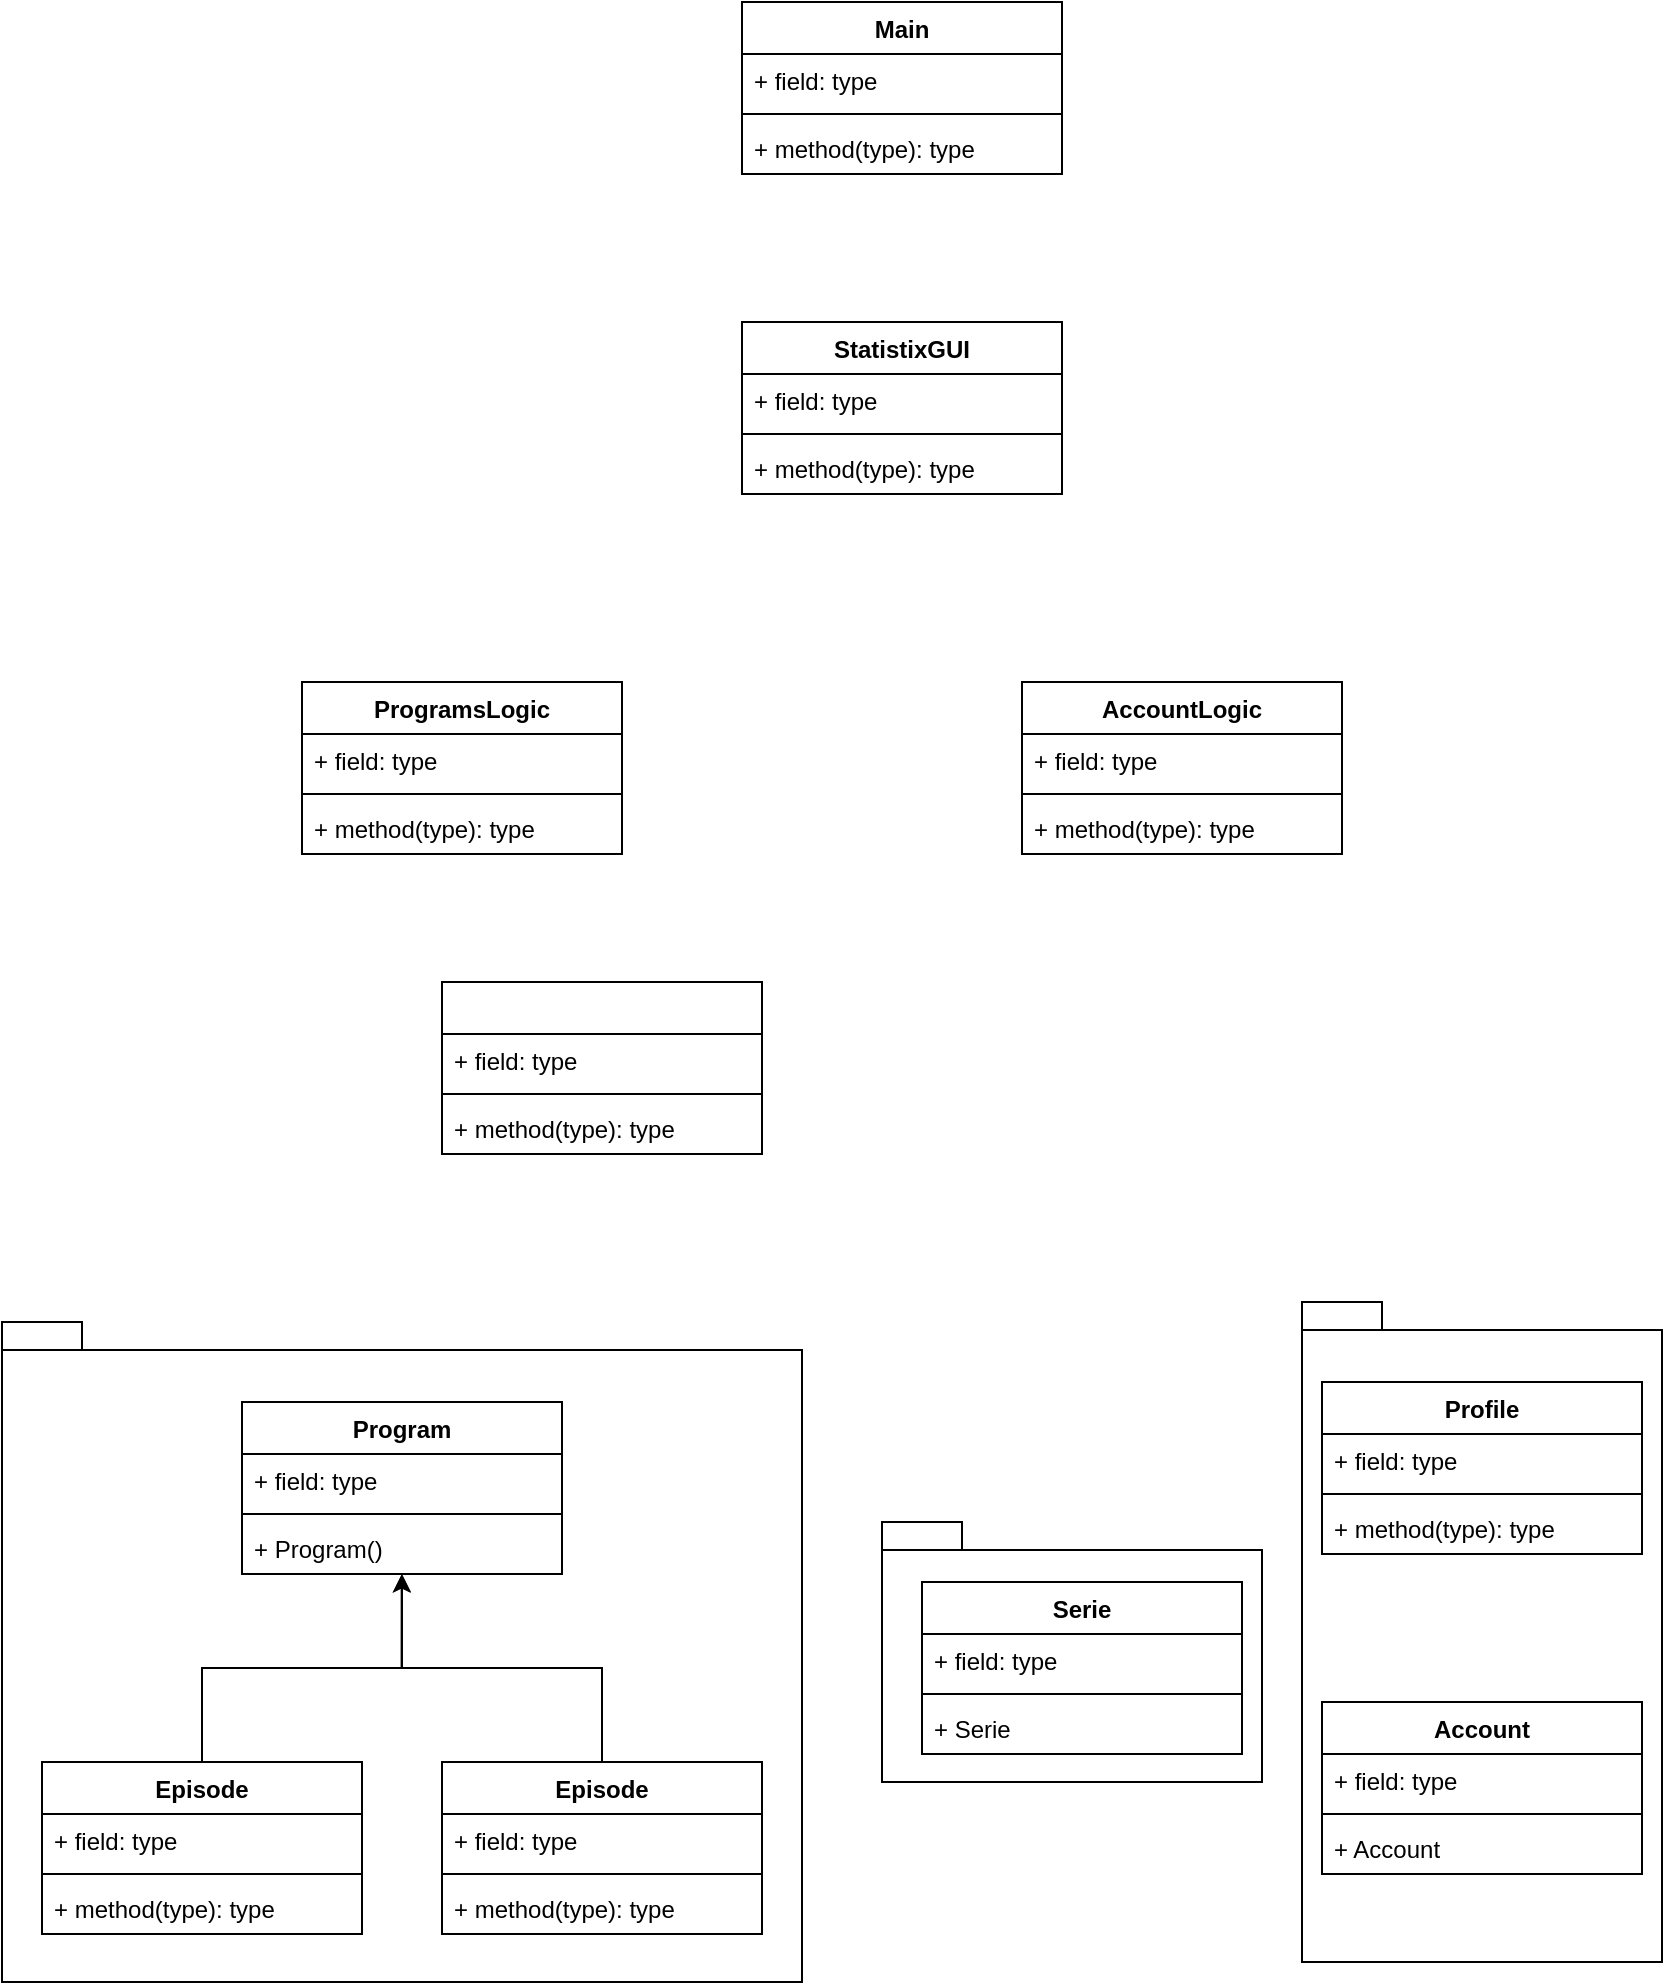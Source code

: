 <mxfile version="12.2.2" type="device" pages="1"><diagram id="GTF6Y3XMVISHfkGuBx8w" name="Page-1"><mxGraphModel dx="1188" dy="681" grid="1" gridSize="10" guides="0" tooltips="1" connect="1" arrows="1" fold="1" page="1" pageScale="1" pageWidth="1000" pageHeight="700" math="0" shadow="0"><root><mxCell id="0"/><mxCell id="1" parent="0"/><mxCell id="2X4-WTTQBlErFcfzQOWf-5" value="" style="shape=folder;fontStyle=1;spacingTop=10;tabWidth=40;tabHeight=14;tabPosition=left;html=1;" parent="1" vertex="1"><mxGeometry x="10" y="720" width="400" height="330" as="geometry"/></mxCell><mxCell id="2X4-WTTQBlErFcfzQOWf-6" value="StatistixGUI" style="swimlane;fontStyle=1;align=center;verticalAlign=top;childLayout=stackLayout;horizontal=1;startSize=26;horizontalStack=0;resizeParent=1;resizeParentMax=0;resizeLast=0;collapsible=1;marginBottom=0;" parent="1" vertex="1"><mxGeometry x="380" y="220" width="160" height="86" as="geometry"/></mxCell><mxCell id="2X4-WTTQBlErFcfzQOWf-7" value="+ field: type" style="text;strokeColor=none;fillColor=none;align=left;verticalAlign=top;spacingLeft=4;spacingRight=4;overflow=hidden;rotatable=0;points=[[0,0.5],[1,0.5]];portConstraint=eastwest;" parent="2X4-WTTQBlErFcfzQOWf-6" vertex="1"><mxGeometry y="26" width="160" height="26" as="geometry"/></mxCell><mxCell id="2X4-WTTQBlErFcfzQOWf-8" value="" style="line;strokeWidth=1;fillColor=none;align=left;verticalAlign=middle;spacingTop=-1;spacingLeft=3;spacingRight=3;rotatable=0;labelPosition=right;points=[];portConstraint=eastwest;" parent="2X4-WTTQBlErFcfzQOWf-6" vertex="1"><mxGeometry y="52" width="160" height="8" as="geometry"/></mxCell><mxCell id="2X4-WTTQBlErFcfzQOWf-9" value="+ method(type): type" style="text;strokeColor=none;fillColor=none;align=left;verticalAlign=top;spacingLeft=4;spacingRight=4;overflow=hidden;rotatable=0;points=[[0,0.5],[1,0.5]];portConstraint=eastwest;" parent="2X4-WTTQBlErFcfzQOWf-6" vertex="1"><mxGeometry y="60" width="160" height="26" as="geometry"/></mxCell><mxCell id="2X4-WTTQBlErFcfzQOWf-10" value="" style="shape=folder;fontStyle=1;spacingTop=10;tabWidth=40;tabHeight=14;tabPosition=left;html=1;" parent="1" vertex="1"><mxGeometry x="660" y="710" width="180" height="330" as="geometry"/></mxCell><mxCell id="2X4-WTTQBlErFcfzQOWf-11" value="AccountLogic" style="swimlane;fontStyle=1;align=center;verticalAlign=top;childLayout=stackLayout;horizontal=1;startSize=26;horizontalStack=0;resizeParent=1;resizeParentMax=0;resizeLast=0;collapsible=1;marginBottom=0;" parent="1" vertex="1"><mxGeometry x="520" y="400" width="160" height="86" as="geometry"/></mxCell><mxCell id="2X4-WTTQBlErFcfzQOWf-12" value="+ field: type" style="text;strokeColor=none;fillColor=none;align=left;verticalAlign=top;spacingLeft=4;spacingRight=4;overflow=hidden;rotatable=0;points=[[0,0.5],[1,0.5]];portConstraint=eastwest;" parent="2X4-WTTQBlErFcfzQOWf-11" vertex="1"><mxGeometry y="26" width="160" height="26" as="geometry"/></mxCell><mxCell id="2X4-WTTQBlErFcfzQOWf-13" value="" style="line;strokeWidth=1;fillColor=none;align=left;verticalAlign=middle;spacingTop=-1;spacingLeft=3;spacingRight=3;rotatable=0;labelPosition=right;points=[];portConstraint=eastwest;" parent="2X4-WTTQBlErFcfzQOWf-11" vertex="1"><mxGeometry y="52" width="160" height="8" as="geometry"/></mxCell><mxCell id="2X4-WTTQBlErFcfzQOWf-14" value="+ method(type): type" style="text;strokeColor=none;fillColor=none;align=left;verticalAlign=top;spacingLeft=4;spacingRight=4;overflow=hidden;rotatable=0;points=[[0,0.5],[1,0.5]];portConstraint=eastwest;" parent="2X4-WTTQBlErFcfzQOWf-11" vertex="1"><mxGeometry y="60" width="160" height="26" as="geometry"/></mxCell><mxCell id="2X4-WTTQBlErFcfzQOWf-15" value="ProgramsLogic" style="swimlane;fontStyle=1;align=center;verticalAlign=top;childLayout=stackLayout;horizontal=1;startSize=26;horizontalStack=0;resizeParent=1;resizeParentMax=0;resizeLast=0;collapsible=1;marginBottom=0;" parent="1" vertex="1"><mxGeometry x="160" y="400" width="160" height="86" as="geometry"/></mxCell><mxCell id="2X4-WTTQBlErFcfzQOWf-16" value="+ field: type" style="text;strokeColor=none;fillColor=none;align=left;verticalAlign=top;spacingLeft=4;spacingRight=4;overflow=hidden;rotatable=0;points=[[0,0.5],[1,0.5]];portConstraint=eastwest;" parent="2X4-WTTQBlErFcfzQOWf-15" vertex="1"><mxGeometry y="26" width="160" height="26" as="geometry"/></mxCell><mxCell id="2X4-WTTQBlErFcfzQOWf-17" value="" style="line;strokeWidth=1;fillColor=none;align=left;verticalAlign=middle;spacingTop=-1;spacingLeft=3;spacingRight=3;rotatable=0;labelPosition=right;points=[];portConstraint=eastwest;" parent="2X4-WTTQBlErFcfzQOWf-15" vertex="1"><mxGeometry y="52" width="160" height="8" as="geometry"/></mxCell><mxCell id="2X4-WTTQBlErFcfzQOWf-18" value="+ method(type): type" style="text;strokeColor=none;fillColor=none;align=left;verticalAlign=top;spacingLeft=4;spacingRight=4;overflow=hidden;rotatable=0;points=[[0,0.5],[1,0.5]];portConstraint=eastwest;" parent="2X4-WTTQBlErFcfzQOWf-15" vertex="1"><mxGeometry y="60" width="160" height="26" as="geometry"/></mxCell><mxCell id="2X4-WTTQBlErFcfzQOWf-19" value="Program" style="swimlane;fontStyle=1;align=center;verticalAlign=top;childLayout=stackLayout;horizontal=1;startSize=26;horizontalStack=0;resizeParent=1;resizeParentMax=0;resizeLast=0;collapsible=1;marginBottom=0;" parent="1" vertex="1"><mxGeometry x="130" y="760" width="160" height="86" as="geometry"/></mxCell><mxCell id="2X4-WTTQBlErFcfzQOWf-20" value="+ field: type" style="text;strokeColor=none;fillColor=none;align=left;verticalAlign=top;spacingLeft=4;spacingRight=4;overflow=hidden;rotatable=0;points=[[0,0.5],[1,0.5]];portConstraint=eastwest;" parent="2X4-WTTQBlErFcfzQOWf-19" vertex="1"><mxGeometry y="26" width="160" height="26" as="geometry"/></mxCell><mxCell id="2X4-WTTQBlErFcfzQOWf-21" value="" style="line;strokeWidth=1;fillColor=none;align=left;verticalAlign=middle;spacingTop=-1;spacingLeft=3;spacingRight=3;rotatable=0;labelPosition=right;points=[];portConstraint=eastwest;" parent="2X4-WTTQBlErFcfzQOWf-19" vertex="1"><mxGeometry y="52" width="160" height="8" as="geometry"/></mxCell><mxCell id="2X4-WTTQBlErFcfzQOWf-22" value="+ Program()" style="text;strokeColor=none;fillColor=none;align=left;verticalAlign=top;spacingLeft=4;spacingRight=4;overflow=hidden;rotatable=0;points=[[0,0.5],[1,0.5]];portConstraint=eastwest;" parent="2X4-WTTQBlErFcfzQOWf-19" vertex="1"><mxGeometry y="60" width="160" height="26" as="geometry"/></mxCell><mxCell id="2X4-WTTQBlErFcfzQOWf-31" style="edgeStyle=orthogonalEdgeStyle;rounded=0;orthogonalLoop=1;jettySize=auto;html=1;exitX=0.5;exitY=0;exitDx=0;exitDy=0;entryX=0.499;entryY=1.011;entryDx=0;entryDy=0;entryPerimeter=0;" parent="1" source="2X4-WTTQBlErFcfzQOWf-23" target="2X4-WTTQBlErFcfzQOWf-22" edge="1"><mxGeometry relative="1" as="geometry"/></mxCell><mxCell id="2X4-WTTQBlErFcfzQOWf-23" value="Episode" style="swimlane;fontStyle=1;align=center;verticalAlign=top;childLayout=stackLayout;horizontal=1;startSize=26;horizontalStack=0;resizeParent=1;resizeParentMax=0;resizeLast=0;collapsible=1;marginBottom=0;" parent="1" vertex="1"><mxGeometry x="30" y="940" width="160" height="86" as="geometry"/></mxCell><mxCell id="2X4-WTTQBlErFcfzQOWf-24" value="+ field: type" style="text;strokeColor=none;fillColor=none;align=left;verticalAlign=top;spacingLeft=4;spacingRight=4;overflow=hidden;rotatable=0;points=[[0,0.5],[1,0.5]];portConstraint=eastwest;" parent="2X4-WTTQBlErFcfzQOWf-23" vertex="1"><mxGeometry y="26" width="160" height="26" as="geometry"/></mxCell><mxCell id="2X4-WTTQBlErFcfzQOWf-25" value="" style="line;strokeWidth=1;fillColor=none;align=left;verticalAlign=middle;spacingTop=-1;spacingLeft=3;spacingRight=3;rotatable=0;labelPosition=right;points=[];portConstraint=eastwest;" parent="2X4-WTTQBlErFcfzQOWf-23" vertex="1"><mxGeometry y="52" width="160" height="8" as="geometry"/></mxCell><mxCell id="2X4-WTTQBlErFcfzQOWf-26" value="+ method(type): type" style="text;strokeColor=none;fillColor=none;align=left;verticalAlign=top;spacingLeft=4;spacingRight=4;overflow=hidden;rotatable=0;points=[[0,0.5],[1,0.5]];portConstraint=eastwest;" parent="2X4-WTTQBlErFcfzQOWf-23" vertex="1"><mxGeometry y="60" width="160" height="26" as="geometry"/></mxCell><mxCell id="2X4-WTTQBlErFcfzQOWf-27" value="Account" style="swimlane;fontStyle=1;align=center;verticalAlign=top;childLayout=stackLayout;horizontal=1;startSize=26;horizontalStack=0;resizeParent=1;resizeParentMax=0;resizeLast=0;collapsible=1;marginBottom=0;" parent="1" vertex="1"><mxGeometry x="670" y="910" width="160" height="86" as="geometry"/></mxCell><mxCell id="2X4-WTTQBlErFcfzQOWf-28" value="+ field: type" style="text;strokeColor=none;fillColor=none;align=left;verticalAlign=top;spacingLeft=4;spacingRight=4;overflow=hidden;rotatable=0;points=[[0,0.5],[1,0.5]];portConstraint=eastwest;" parent="2X4-WTTQBlErFcfzQOWf-27" vertex="1"><mxGeometry y="26" width="160" height="26" as="geometry"/></mxCell><mxCell id="2X4-WTTQBlErFcfzQOWf-29" value="" style="line;strokeWidth=1;fillColor=none;align=left;verticalAlign=middle;spacingTop=-1;spacingLeft=3;spacingRight=3;rotatable=0;labelPosition=right;points=[];portConstraint=eastwest;" parent="2X4-WTTQBlErFcfzQOWf-27" vertex="1"><mxGeometry y="52" width="160" height="8" as="geometry"/></mxCell><mxCell id="2X4-WTTQBlErFcfzQOWf-30" value="+ Account" style="text;strokeColor=none;fillColor=none;align=left;verticalAlign=top;spacingLeft=4;spacingRight=4;overflow=hidden;rotatable=0;points=[[0,0.5],[1,0.5]];portConstraint=eastwest;" parent="2X4-WTTQBlErFcfzQOWf-27" vertex="1"><mxGeometry y="60" width="160" height="26" as="geometry"/></mxCell><mxCell id="2X4-WTTQBlErFcfzQOWf-43" value="Profile" style="swimlane;fontStyle=1;align=center;verticalAlign=top;childLayout=stackLayout;horizontal=1;startSize=26;horizontalStack=0;resizeParent=1;resizeParentMax=0;resizeLast=0;collapsible=1;marginBottom=0;" parent="1" vertex="1"><mxGeometry x="670" y="750" width="160" height="86" as="geometry"/></mxCell><mxCell id="2X4-WTTQBlErFcfzQOWf-44" value="+ field: type" style="text;strokeColor=none;fillColor=none;align=left;verticalAlign=top;spacingLeft=4;spacingRight=4;overflow=hidden;rotatable=0;points=[[0,0.5],[1,0.5]];portConstraint=eastwest;" parent="2X4-WTTQBlErFcfzQOWf-43" vertex="1"><mxGeometry y="26" width="160" height="26" as="geometry"/></mxCell><mxCell id="2X4-WTTQBlErFcfzQOWf-45" value="" style="line;strokeWidth=1;fillColor=none;align=left;verticalAlign=middle;spacingTop=-1;spacingLeft=3;spacingRight=3;rotatable=0;labelPosition=right;points=[];portConstraint=eastwest;" parent="2X4-WTTQBlErFcfzQOWf-43" vertex="1"><mxGeometry y="52" width="160" height="8" as="geometry"/></mxCell><mxCell id="2X4-WTTQBlErFcfzQOWf-46" value="+ method(type): type" style="text;strokeColor=none;fillColor=none;align=left;verticalAlign=top;spacingLeft=4;spacingRight=4;overflow=hidden;rotatable=0;points=[[0,0.5],[1,0.5]];portConstraint=eastwest;" parent="2X4-WTTQBlErFcfzQOWf-43" vertex="1"><mxGeometry y="60" width="160" height="26" as="geometry"/></mxCell><mxCell id="1c4IL8yIR6FQx4z1yX3B-1" value="" style="shape=folder;fontStyle=1;spacingTop=10;tabWidth=40;tabHeight=14;tabPosition=left;html=1;" vertex="1" parent="1"><mxGeometry x="450" y="820" width="190" height="130" as="geometry"/></mxCell><mxCell id="1c4IL8yIR6FQx4z1yX3B-2" value="Serie" style="swimlane;fontStyle=1;align=center;verticalAlign=top;childLayout=stackLayout;horizontal=1;startSize=26;horizontalStack=0;resizeParent=1;resizeParentMax=0;resizeLast=0;collapsible=1;marginBottom=0;" vertex="1" parent="1"><mxGeometry x="470" y="850" width="160" height="86" as="geometry"/></mxCell><mxCell id="1c4IL8yIR6FQx4z1yX3B-3" value="+ field: type" style="text;strokeColor=none;fillColor=none;align=left;verticalAlign=top;spacingLeft=4;spacingRight=4;overflow=hidden;rotatable=0;points=[[0,0.5],[1,0.5]];portConstraint=eastwest;" vertex="1" parent="1c4IL8yIR6FQx4z1yX3B-2"><mxGeometry y="26" width="160" height="26" as="geometry"/></mxCell><mxCell id="1c4IL8yIR6FQx4z1yX3B-4" value="" style="line;strokeWidth=1;fillColor=none;align=left;verticalAlign=middle;spacingTop=-1;spacingLeft=3;spacingRight=3;rotatable=0;labelPosition=right;points=[];portConstraint=eastwest;" vertex="1" parent="1c4IL8yIR6FQx4z1yX3B-2"><mxGeometry y="52" width="160" height="8" as="geometry"/></mxCell><mxCell id="1c4IL8yIR6FQx4z1yX3B-5" value="+ Serie" style="text;strokeColor=none;fillColor=none;align=left;verticalAlign=top;spacingLeft=4;spacingRight=4;overflow=hidden;rotatable=0;points=[[0,0.5],[1,0.5]];portConstraint=eastwest;" vertex="1" parent="1c4IL8yIR6FQx4z1yX3B-2"><mxGeometry y="60" width="160" height="26" as="geometry"/></mxCell><mxCell id="1c4IL8yIR6FQx4z1yX3B-7" value="Main" style="swimlane;fontStyle=1;align=center;verticalAlign=top;childLayout=stackLayout;horizontal=1;startSize=26;horizontalStack=0;resizeParent=1;resizeParentMax=0;resizeLast=0;collapsible=1;marginBottom=0;" vertex="1" parent="1"><mxGeometry x="380" y="60" width="160" height="86" as="geometry"/></mxCell><mxCell id="1c4IL8yIR6FQx4z1yX3B-8" value="+ field: type" style="text;strokeColor=none;fillColor=none;align=left;verticalAlign=top;spacingLeft=4;spacingRight=4;overflow=hidden;rotatable=0;points=[[0,0.5],[1,0.5]];portConstraint=eastwest;" vertex="1" parent="1c4IL8yIR6FQx4z1yX3B-7"><mxGeometry y="26" width="160" height="26" as="geometry"/></mxCell><mxCell id="1c4IL8yIR6FQx4z1yX3B-9" value="" style="line;strokeWidth=1;fillColor=none;align=left;verticalAlign=middle;spacingTop=-1;spacingLeft=3;spacingRight=3;rotatable=0;labelPosition=right;points=[];portConstraint=eastwest;" vertex="1" parent="1c4IL8yIR6FQx4z1yX3B-7"><mxGeometry y="52" width="160" height="8" as="geometry"/></mxCell><mxCell id="1c4IL8yIR6FQx4z1yX3B-10" value="+ method(type): type" style="text;strokeColor=none;fillColor=none;align=left;verticalAlign=top;spacingLeft=4;spacingRight=4;overflow=hidden;rotatable=0;points=[[0,0.5],[1,0.5]];portConstraint=eastwest;" vertex="1" parent="1c4IL8yIR6FQx4z1yX3B-7"><mxGeometry y="60" width="160" height="26" as="geometry"/></mxCell><mxCell id="1c4IL8yIR6FQx4z1yX3B-11" value="" style="swimlane;fontStyle=1;align=center;verticalAlign=top;childLayout=stackLayout;horizontal=1;startSize=26;horizontalStack=0;resizeParent=1;resizeParentMax=0;resizeLast=0;collapsible=1;marginBottom=0;" vertex="1" parent="1"><mxGeometry x="230" y="550" width="160" height="86" as="geometry"/></mxCell><mxCell id="1c4IL8yIR6FQx4z1yX3B-12" value="+ field: type" style="text;strokeColor=none;fillColor=none;align=left;verticalAlign=top;spacingLeft=4;spacingRight=4;overflow=hidden;rotatable=0;points=[[0,0.5],[1,0.5]];portConstraint=eastwest;" vertex="1" parent="1c4IL8yIR6FQx4z1yX3B-11"><mxGeometry y="26" width="160" height="26" as="geometry"/></mxCell><mxCell id="1c4IL8yIR6FQx4z1yX3B-13" value="" style="line;strokeWidth=1;fillColor=none;align=left;verticalAlign=middle;spacingTop=-1;spacingLeft=3;spacingRight=3;rotatable=0;labelPosition=right;points=[];portConstraint=eastwest;" vertex="1" parent="1c4IL8yIR6FQx4z1yX3B-11"><mxGeometry y="52" width="160" height="8" as="geometry"/></mxCell><mxCell id="1c4IL8yIR6FQx4z1yX3B-14" value="+ method(type): type" style="text;strokeColor=none;fillColor=none;align=left;verticalAlign=top;spacingLeft=4;spacingRight=4;overflow=hidden;rotatable=0;points=[[0,0.5],[1,0.5]];portConstraint=eastwest;" vertex="1" parent="1c4IL8yIR6FQx4z1yX3B-11"><mxGeometry y="60" width="160" height="26" as="geometry"/></mxCell><mxCell id="1c4IL8yIR6FQx4z1yX3B-19" style="edgeStyle=orthogonalEdgeStyle;rounded=0;orthogonalLoop=1;jettySize=auto;html=1;exitX=0.5;exitY=0;exitDx=0;exitDy=0;entryX=0.5;entryY=1;entryDx=0;entryDy=0;" edge="1" parent="1" source="1c4IL8yIR6FQx4z1yX3B-15" target="2X4-WTTQBlErFcfzQOWf-19"><mxGeometry relative="1" as="geometry"/></mxCell><mxCell id="1c4IL8yIR6FQx4z1yX3B-15" value="Episode" style="swimlane;fontStyle=1;align=center;verticalAlign=top;childLayout=stackLayout;horizontal=1;startSize=26;horizontalStack=0;resizeParent=1;resizeParentMax=0;resizeLast=0;collapsible=1;marginBottom=0;" vertex="1" parent="1"><mxGeometry x="230" y="940" width="160" height="86" as="geometry"/></mxCell><mxCell id="1c4IL8yIR6FQx4z1yX3B-16" value="+ field: type" style="text;strokeColor=none;fillColor=none;align=left;verticalAlign=top;spacingLeft=4;spacingRight=4;overflow=hidden;rotatable=0;points=[[0,0.5],[1,0.5]];portConstraint=eastwest;" vertex="1" parent="1c4IL8yIR6FQx4z1yX3B-15"><mxGeometry y="26" width="160" height="26" as="geometry"/></mxCell><mxCell id="1c4IL8yIR6FQx4z1yX3B-17" value="" style="line;strokeWidth=1;fillColor=none;align=left;verticalAlign=middle;spacingTop=-1;spacingLeft=3;spacingRight=3;rotatable=0;labelPosition=right;points=[];portConstraint=eastwest;" vertex="1" parent="1c4IL8yIR6FQx4z1yX3B-15"><mxGeometry y="52" width="160" height="8" as="geometry"/></mxCell><mxCell id="1c4IL8yIR6FQx4z1yX3B-18" value="+ method(type): type" style="text;strokeColor=none;fillColor=none;align=left;verticalAlign=top;spacingLeft=4;spacingRight=4;overflow=hidden;rotatable=0;points=[[0,0.5],[1,0.5]];portConstraint=eastwest;" vertex="1" parent="1c4IL8yIR6FQx4z1yX3B-15"><mxGeometry y="60" width="160" height="26" as="geometry"/></mxCell></root></mxGraphModel></diagram></mxfile>